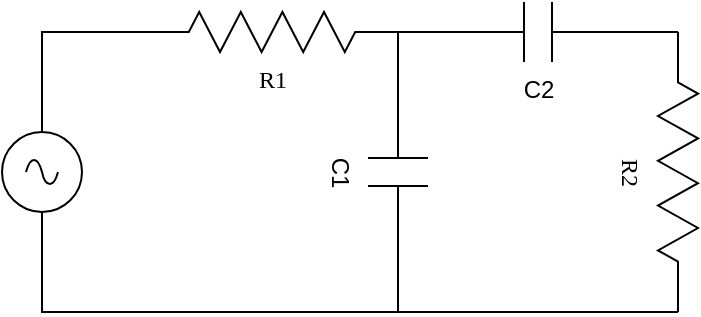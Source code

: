 <mxfile version="15.5.9" type="github">
  <diagram name="Page-1" id="7e0a89b8-554c-2b80-1dc8-d5c74ca68de4">
    <mxGraphModel dx="1191" dy="1095" grid="1" gridSize="10" guides="1" tooltips="1" connect="1" arrows="1" fold="1" page="1" pageScale="1" pageWidth="1100" pageHeight="850" background="none" math="0" shadow="0">
      <root>
        <mxCell id="0" />
        <mxCell id="1" parent="0" />
        <mxCell id="Pbdb0UxLMgRThQkrf_QL-1" value="R1" style="verticalLabelPosition=bottom;shadow=0;dashed=0;align=center;html=1;verticalAlign=top;strokeWidth=1;shape=mxgraph.electrical.resistors.resistor_2;rounded=1;comic=0;labelBackgroundColor=none;fontFamily=Verdana;fontSize=12" vertex="1" parent="1">
          <mxGeometry x="310" y="150" width="130" height="20" as="geometry" />
        </mxCell>
        <mxCell id="Pbdb0UxLMgRThQkrf_QL-2" value="R2" style="verticalLabelPosition=bottom;shadow=0;dashed=0;align=center;html=1;verticalAlign=top;strokeWidth=1;shape=mxgraph.electrical.resistors.resistor_2;rounded=1;comic=0;labelBackgroundColor=none;fontFamily=Verdana;fontSize=12;rotation=90;" vertex="1" parent="1">
          <mxGeometry x="508" y="220" width="140" height="20" as="geometry" />
        </mxCell>
        <mxCell id="Pbdb0UxLMgRThQkrf_QL-8" style="edgeStyle=orthogonalEdgeStyle;rounded=0;orthogonalLoop=1;jettySize=auto;html=1;exitX=1;exitY=0.5;exitDx=0;exitDy=0;exitPerimeter=0;entryX=1;entryY=0.5;entryDx=0;entryDy=0;entryPerimeter=0;endArrow=none;endFill=0;" edge="1" parent="1" source="Pbdb0UxLMgRThQkrf_QL-3" target="Pbdb0UxLMgRThQkrf_QL-2">
          <mxGeometry relative="1" as="geometry">
            <Array as="points">
              <mxPoint x="508" y="300" />
              <mxPoint x="508" y="300" />
            </Array>
          </mxGeometry>
        </mxCell>
        <mxCell id="Pbdb0UxLMgRThQkrf_QL-3" value="C1" style="pointerEvents=1;verticalLabelPosition=bottom;shadow=0;dashed=0;align=center;html=1;verticalAlign=top;shape=mxgraph.electrical.capacitors.capacitor_1;rotation=90;labelPosition=center;" vertex="1" parent="1">
          <mxGeometry x="368" y="215" width="140" height="30" as="geometry" />
        </mxCell>
        <mxCell id="Pbdb0UxLMgRThQkrf_QL-5" style="edgeStyle=orthogonalEdgeStyle;rounded=0;orthogonalLoop=1;jettySize=auto;html=1;exitX=0.5;exitY=0;exitDx=0;exitDy=0;exitPerimeter=0;entryX=0;entryY=0.5;entryDx=0;entryDy=0;entryPerimeter=0;endArrow=none;endFill=0;" edge="1" parent="1" source="Pbdb0UxLMgRThQkrf_QL-4" target="Pbdb0UxLMgRThQkrf_QL-1">
          <mxGeometry relative="1" as="geometry" />
        </mxCell>
        <mxCell id="Pbdb0UxLMgRThQkrf_QL-7" style="edgeStyle=orthogonalEdgeStyle;rounded=0;orthogonalLoop=1;jettySize=auto;html=1;exitX=0.5;exitY=1;exitDx=0;exitDy=0;exitPerimeter=0;entryX=1;entryY=0.5;entryDx=0;entryDy=0;entryPerimeter=0;endArrow=none;endFill=0;" edge="1" parent="1" source="Pbdb0UxLMgRThQkrf_QL-4" target="Pbdb0UxLMgRThQkrf_QL-3">
          <mxGeometry relative="1" as="geometry">
            <Array as="points">
              <mxPoint x="260" y="300" />
            </Array>
          </mxGeometry>
        </mxCell>
        <mxCell id="Pbdb0UxLMgRThQkrf_QL-4" value="" style="pointerEvents=1;verticalLabelPosition=bottom;shadow=0;dashed=0;align=center;html=1;verticalAlign=top;shape=mxgraph.electrical.signal_sources.source;aspect=fixed;points=[[0.5,0,0],[1,0.5,0],[0.5,1,0],[0,0.5,0]];elSignalType=ac;" vertex="1" parent="1">
          <mxGeometry x="240" y="210" width="40" height="40" as="geometry" />
        </mxCell>
        <mxCell id="Pbdb0UxLMgRThQkrf_QL-6" value="C2" style="pointerEvents=1;verticalLabelPosition=bottom;shadow=0;dashed=0;align=center;html=1;verticalAlign=top;shape=mxgraph.electrical.capacitors.capacitor_1;rotation=0;" vertex="1" parent="1">
          <mxGeometry x="438" y="145" width="140" height="30" as="geometry" />
        </mxCell>
      </root>
    </mxGraphModel>
  </diagram>
</mxfile>
